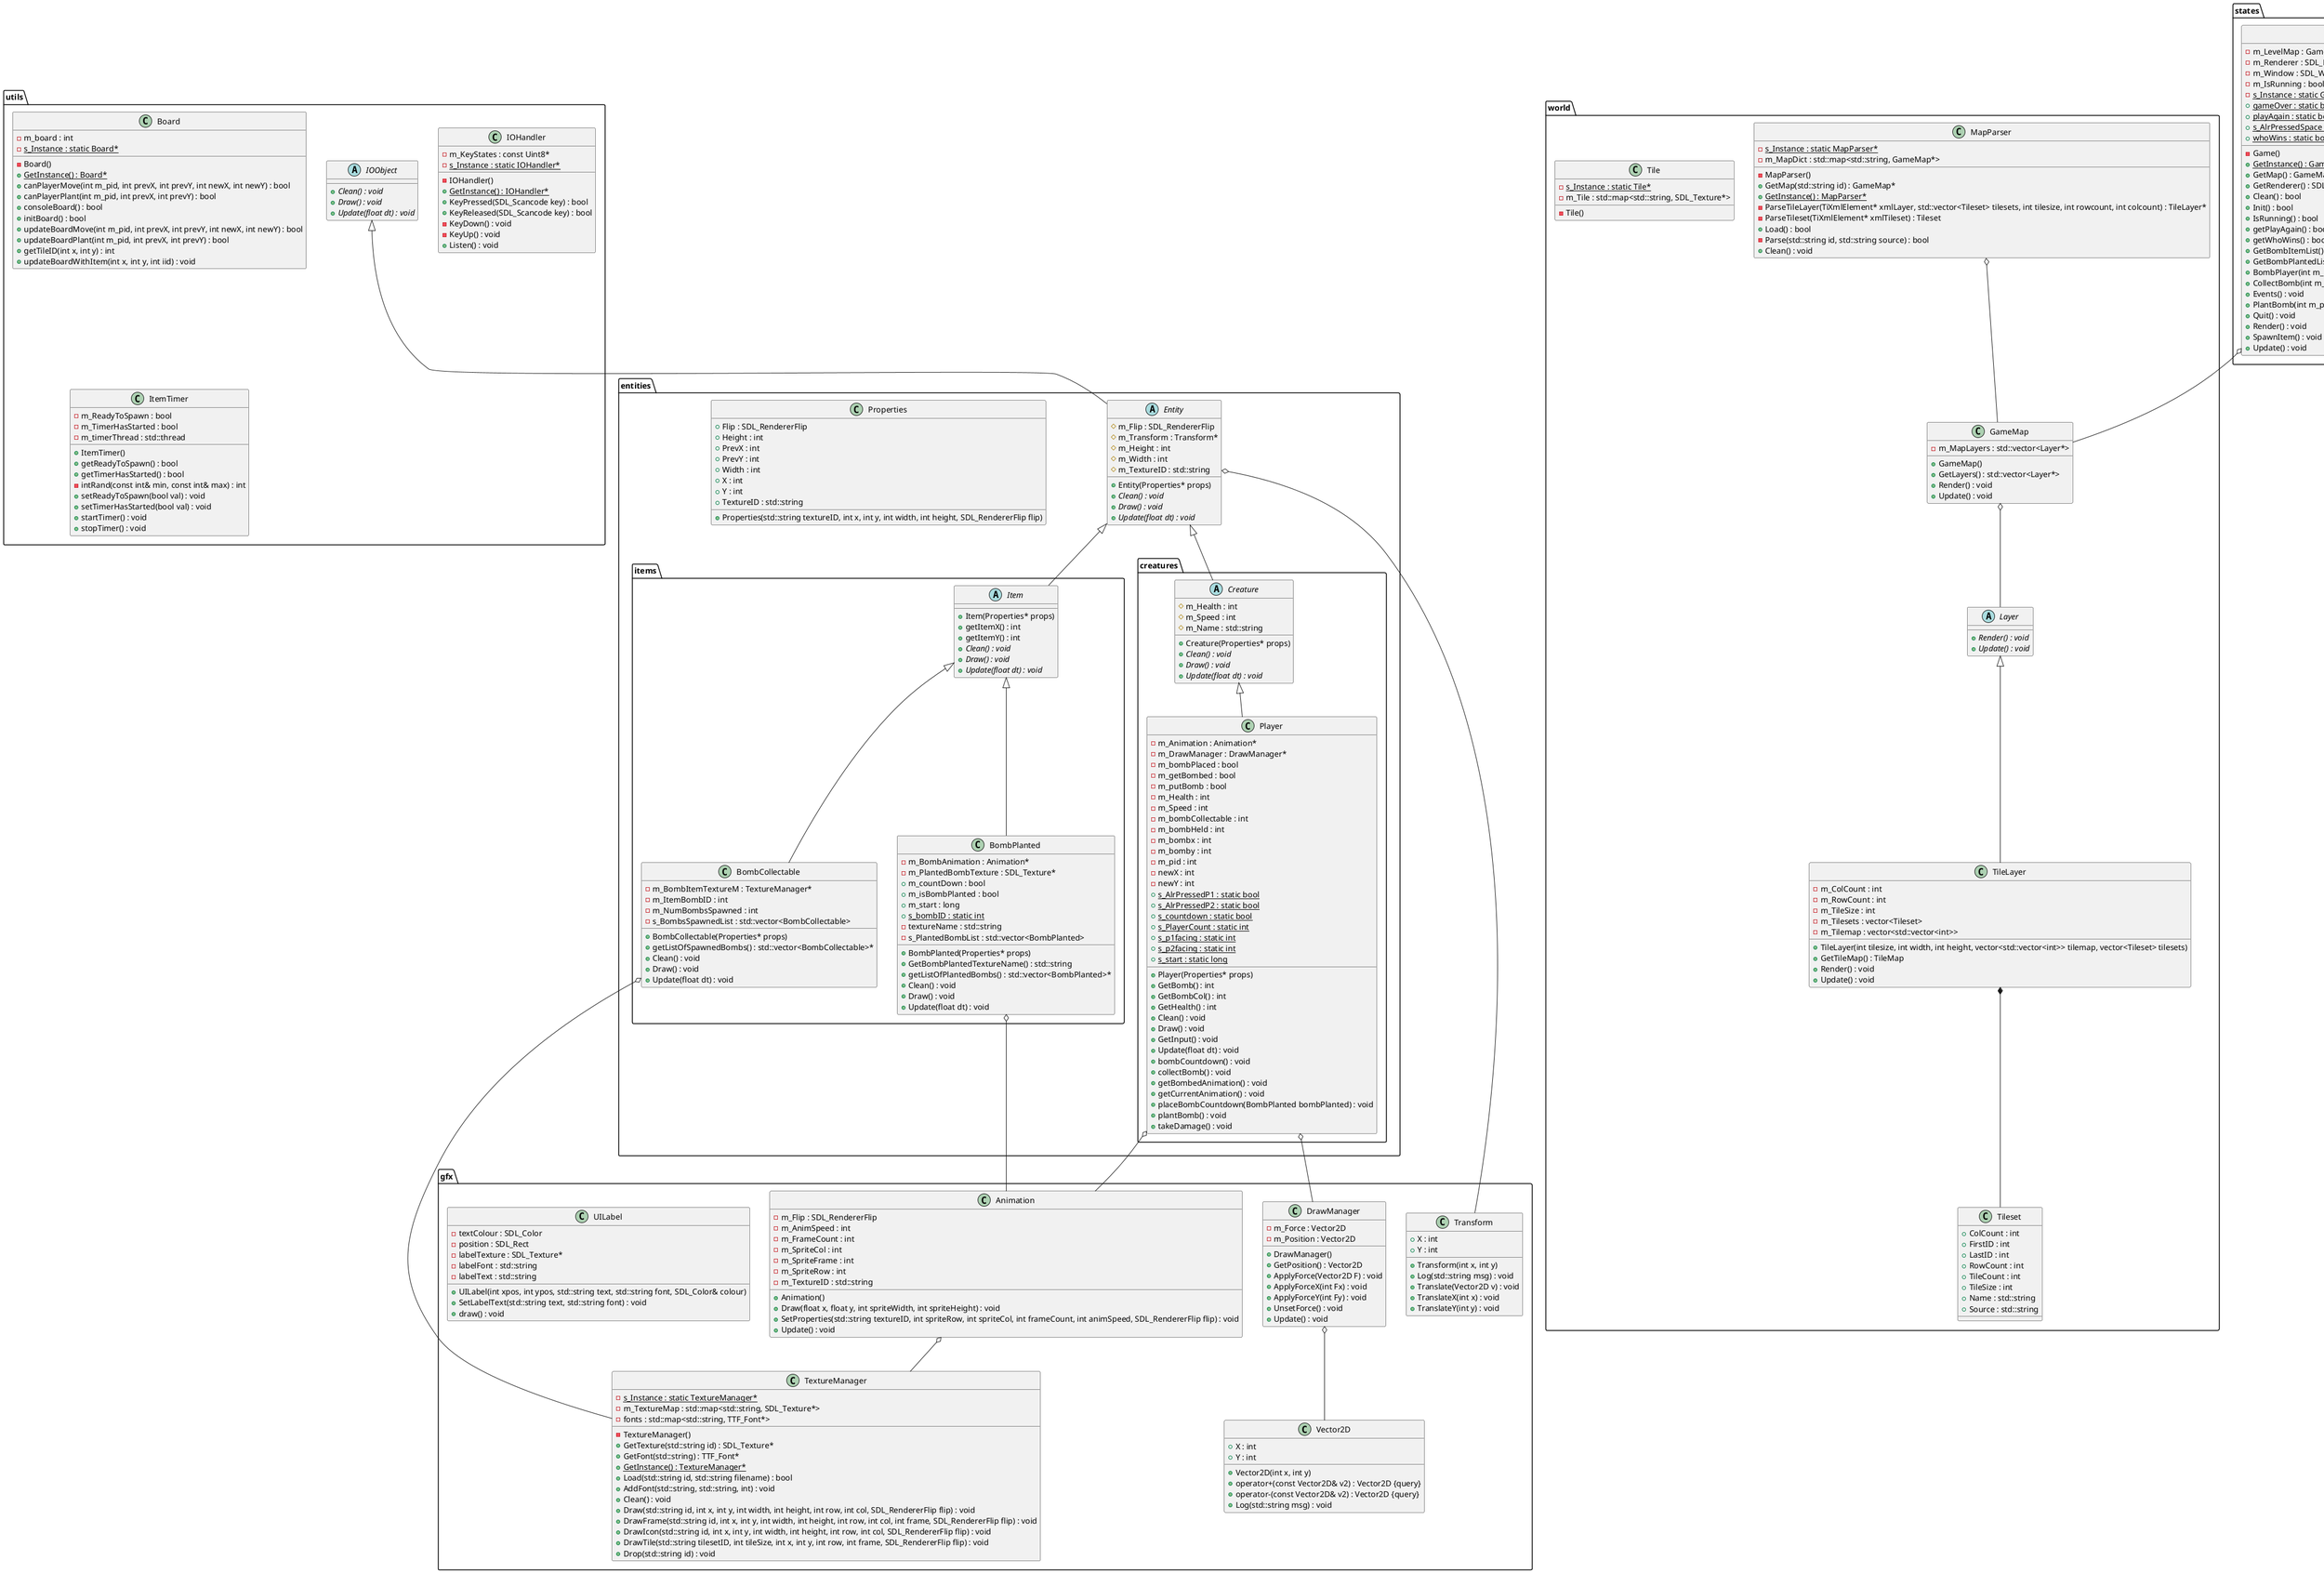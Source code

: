 @startuml
/' Objects '/
abstract class entities.Entity {
	+Entity(Properties* props)
	#m_Flip : SDL_RendererFlip
	#m_Transform : Transform*
	#m_Height : int
	#m_Width : int
	#m_TextureID : std::string
	+{abstract} Clean() : void
	+{abstract} Draw() : void
	+{abstract} Update(float dt) : void
}

abstract class entities.items.Item {
	+Item(Properties* props)
	+getItemX() : int
	+getItemY() : int
	+{abstract} Clean() : void
	+{abstract} Draw() : void
	+{abstract} Update(float dt) : void
}

class entities.items.BombCollectable {
	+BombCollectable(Properties* props)
	-m_BombItemTextureM : TextureManager*
	-m_ItemBombID : int
	-m_NumBombsSpawned : int
	-s_BombsSpawnedList : std::vector<BombCollectable>
	+getListOfSpawnedBombs() : std::vector<BombCollectable>*
	+Clean() : void
	+Draw() : void
	+Update(float dt) : void
}


class entities.items.BombPlanted {
	+BombPlanted(Properties* props)
	-m_BombAnimation : Animation*
	-m_PlantedBombTexture : SDL_Texture*
	+m_countDown : bool
	+m_isBombPlanted : bool
	+m_start : long
	+{static} s_bombID : static int
	+GetBombPlantedTextureName() : std::string
	-textureName : std::string
	-s_PlantedBombList : std::vector<BombPlanted>
	+getListOfPlantedBombs() : std::vector<BombPlanted>*
	+Clean() : void
	+Draw() : void
	+Update(float dt) : void
}


abstract class entities.creatures.Creature {
	+Creature(Properties* props)
	#m_Health : int
	#m_Speed : int
	#m_Name : std::string
	+{abstract} Clean() : void
	+{abstract} Draw() : void
	+{abstract} Update(float dt) : void
}

class entities.creatures.Player {
	+Player(Properties* props)
	-m_Animation : Animation*
	-m_DrawManager : DrawManager*
	-m_bombPlaced : bool
	-m_getBombed : bool
	-m_putBomb : bool
	+GetBomb() : int
	+GetBombCol() : int
	+GetHealth() : int
	-m_Health : int
	-m_Speed : int
	-m_bombCollectable : int
	-m_bombHeld : int
	-m_bombx : int
	-m_bomby : int
	-m_pid : int
	-newX : int
	-newY : int
	+{static} s_AlrPressedP1 : static bool
	+{static} s_AlrPressedP2 : static bool
	+{static} s_countdown : static bool
	+{static} s_PlayerCount : static int
	+{static} s_p1facing : static int
	+{static} s_p2facing : static int
	+{static} s_start : static long
	+Clean() : void
	+Draw() : void
	+GetInput() : void
	+Update(float dt) : void
	+bombCountdown() : void
	+collectBomb() : void
	+getBombedAnimation() : void
	+getCurrentAnimation() : void
	+placeBombCountdown(BombPlanted bombPlanted) : void
	+plantBomb() : void
	+takeDamage() : void
}

class gfx.Animation {
	+Animation()
	-m_Flip : SDL_RendererFlip
	-m_AnimSpeed : int
	-m_FrameCount : int
	-m_SpriteCol : int
	-m_SpriteFrame : int
	-m_SpriteRow : int
	-m_TextureID : std::string
	+Draw(float x, float y, int spriteWidth, int spriteHeight) : void
	+SetProperties(std::string textureID, int spriteRow, int spriteCol, int frameCount, int animSpeed, SDL_RendererFlip flip) : void
	+Update() : void
}


class gfx.DrawManager {
	+DrawManager()
	+GetPosition() : Vector2D
	-m_Force : Vector2D
	-m_Position : Vector2D
	+ApplyForce(Vector2D F) : void
	+ApplyForceX(int Fx) : void
	+ApplyForceY(int Fy) : void
	+UnsetForce() : void
	+Update() : void
}

abstract class world.Layer {
	+{abstract} Render() : void
	+{abstract} Update() : void
}


class world.MapParser {
	-MapParser()
	+GetMap(std::string id) : GameMap*
	+{static} GetInstance() : MapParser*
	-ParseTileLayer(TiXmlElement* xmlLayer, std::vector<Tileset> tilesets, int tilesize, int rowcount, int colcount) : TileLayer*
	-ParseTileset(TiXmlElement* xmlTileset) : Tileset
	+Load() : bool
	-Parse(std::string id, std::string source) : bool
	-{static} s_Instance : static MapParser*
	-m_MapDict : std::map<std::string, GameMap*>
	+Clean() : void
}


class states.Menu {
	-Menu()
	+{static} GetInstance() : Menu*
	+GetRenderer() : SDL_Renderer*
	-m_Renderer : SDL_Renderer*
	-m_Window : SDL_Window*
	+Clean() : bool
	+Init() : bool
	+IsRunning() : bool
	-m_IsRunning : bool
	-{static} s_Instance : static Menu*
	+{static} s_AlrPressedSpace : static bool
	+Events() : void
	+Quit() : void
	+Render() : void
}

class gfx.TextureManager {
	-TextureManager()
	+GetTexture(std::string id) : SDL_Texture*
	+GetFont(std::string) : TTF_Font*
	+{static} GetInstance() : TextureManager*
	+Load(std::string id, std::string filename) : bool
	-{static} s_Instance : static TextureManager*
	-m_TextureMap : std::map<std::string, SDL_Texture*>
	-fonts : std::map<std::string, TTF_Font*>
	+AddFont(std::string, std::string, int) : void
	+Clean() : void
	+Draw(std::string id, int x, int y, int width, int height, int row, int col, SDL_RendererFlip flip) : void
	+DrawFrame(std::string id, int x, int y, int width, int height, int row, int col, int frame, SDL_RendererFlip flip) : void
	+DrawIcon(std::string id, int x, int y, int width, int height, int row, int col, SDL_RendererFlip flip) : void
	+DrawTile(std::string tilesetID, int tileSize, int x, int y, int row, int frame, SDL_RendererFlip flip) : void
	+Drop(std::string id) : void
}


class gfx.Transform {
	+Transform(int x, int y)
	+X : int
	+Y : int
	+Log(std::string msg) : void
	+Translate(Vector2D v) : void
	+TranslateX(int x) : void
	+TranslateY(int y) : void
}


class gfx.Vector2D {
	+Vector2D(int x, int y)
	+operator+(const Vector2D& v2) : Vector2D {query}
	+operator-(const Vector2D& v2) : Vector2D {query}
	+X : int
	+Y : int
	+Log(std::string msg) : void
}

class entities.Properties {
	+Properties(std::string textureID, int x, int y, int width, int height, SDL_RendererFlip flip)
	+Flip : SDL_RendererFlip
	+Height : int
	+PrevX : int
	+PrevY : int
	+Width : int
	+X : int
	+Y : int
	+TextureID : std::string
}

class states.Game {
	-Game()
	+{static} GetInstance() : Game*
	+GetMap() : GameMap*
	-m_LevelMap : GameMap*
	+GetRenderer() : SDL_Renderer*
	-m_Renderer : SDL_Renderer*
	-m_Window : SDL_Window*
	+Clean() : bool
	+Init() : bool
	+IsRunning() : bool
	+getPlayAgain() : bool
	+getWhoWins() : bool
	-m_IsRunning : bool
	-{static} s_Instance : static Game*
	+{static} gameOver : static bool
	+{static} playAgain : static bool
	+{static} s_AlrPressedSpace : static bool
	+{static} whoWins : static bool
	+GetBombItemList() : std::vector<BombCollectable>*
	+GetBombPlantedList() : std::vector<BombPlanted>*
	+BombPlayer(int m_pid) : void
	+CollectBomb(int m_pid) : void
	+Events() : void
	+PlantBomb(int m_pid) : void
	+Quit() : void
	+Render() : void
	+SpawnItem() : void
	+Update() : void
}

class utils.Board {
	-Board()
	+{static} GetInstance() : Board*
	+canPlayerMove(int m_pid, int prevX, int prevY, int newX, int newY) : bool
	+canPlayerPlant(int m_pid, int prevX, int prevY) : bool
	+consoleBoard() : bool
	+initBoard() : bool
	+updateBoardMove(int m_pid, int prevX, int prevY, int newX, int newY) : bool
	+updateBoardPlant(int m_pid, int prevX, int prevY) : bool
	+getTileID(int x, int y) : int
	-m_board : int
	-{static} s_Instance : static Board*
	+updateBoardWithItem(int x, int y, int iid) : void
}


class world.GameMap {
	+GameMap()
	+GetLayers() : std::vector<Layer*>
	-m_MapLayers : std::vector<Layer*>
	+Render() : void
	+Update() : void
}

class gfx.UILabel {
	+UILabel(int xpos, int ypos, std::string text, std::string font, SDL_Color& colour)
	-textColour : SDL_Color
	-position : SDL_Rect
	-labelTexture : SDL_Texture*
	-labelFont : std::string
	-labelText : std::string
	+SetLabelText(std::string text, std::string font) : void
	+draw() : void
}

class world.Tile {
	-Tile()
	-{static} s_Instance : static Tile*
	-m_Tile : std::map<std::string, SDL_Texture*>
}


class world.TileLayer {
	+TileLayer(int tilesize, int width, int height, vector<std::vector<int>> tilemap, vector<Tileset> tilesets)
	+GetTileMap() : TileMap
	-m_ColCount : int
	-m_RowCount : int
	-m_TileSize : int
	-m_Tilesets : vector<Tileset>
	-m_Tilemap : vector<std::vector<int>>
	+Render() : void
	+Update() : void
}

class world.Tileset {
	+ColCount : int
	+FirstID : int
	+LastID : int
	+RowCount : int
	+TileCount : int
	+TileSize : int
	+Name : std::string
	+Source : std::string
}

class utils.IOHandler {
	-IOHandler()
	+{static} GetInstance() : IOHandler*
	+KeyPressed(SDL_Scancode key) : bool
	+KeyReleased(SDL_Scancode key) : bool
	-m_KeyStates : const Uint8*
	-{static} s_Instance : static IOHandler*
	-KeyDown() : void
	-KeyUp() : void
	+Listen() : void
}


abstract class utils.IOObject {
	+{abstract} Clean() : void
	+{abstract} Draw() : void
	+{abstract} Update(float dt) : void
}

class utils.ItemTimer {
	+ItemTimer()
	+getReadyToSpawn() : bool
	+getTimerHasStarted() : bool
	-m_ReadyToSpawn : bool
	-m_TimerHasStarted : bool
	-intRand(const int& min, const int& max) : int
	-m_timerThread : std::thread
	+setReadyToSpawn(bool val) : void
	+setTimerHasStarted(bool val) : void
	+startTimer() : void
	+stopTimer() : void
}

/' Inheritance relationships '/

.entities.creatures.Creature <|-- .entities.creatures.Player


.entities.Entity <|-- .entities.creatures.Creature


.entities.Entity <|-- .entities.items.Item


.utils.IOObject <|-- .entities.Entity


.entities.items.Item <|-- .entities.items.BombCollectable


.entities.items.Item <|-- .entities.items.BombPlanted


.world.Layer <|-- .world.TileLayer

/' Aggregation relationships '/


.entities.items.BombCollectable o-- .gfx.TextureManager


.entities.items.BombPlanted o-- .gfx.Animation


.gfx.DrawManager o-- .gfx.Vector2D


.entities.Entity o-- .gfx.Transform


.states.Game o-- .world.GameMap


.world.GameMap o-- .world.Layer


.world.MapParser o-- .world.GameMap


.entities.creatures.Player o-- .gfx.Animation


.entities.creatures.Player o-- .gfx.DrawManager


.gfx.Animation o-- .gfx.TextureManager


.world.TileLayer *-- .world.Tileset


/' Nested objects '/


@enduml
